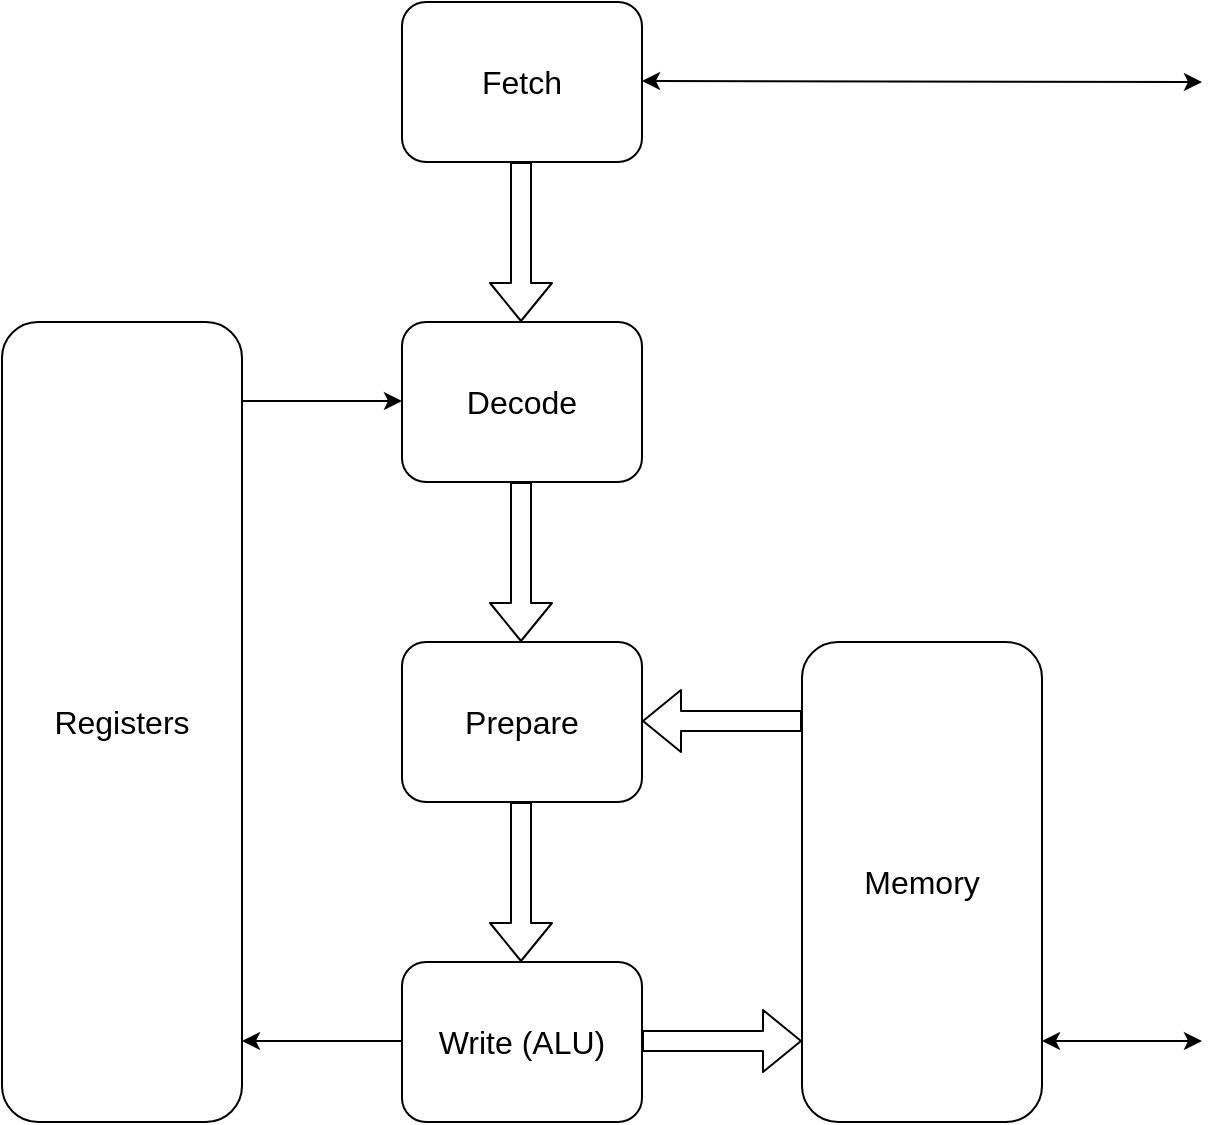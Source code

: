 <mxfile version="14.4.4" type="device"><diagram id="oZusOw9cLKCfPMEe2aPd" name="Page-1"><mxGraphModel dx="1030" dy="636" grid="1" gridSize="10" guides="1" tooltips="1" connect="1" arrows="1" fold="1" page="1" pageScale="1" pageWidth="827" pageHeight="1169" math="0" shadow="0"><root><mxCell id="0"/><mxCell id="1" parent="0"/><mxCell id="wyiP-iSPe3t5s1mjfxO9-1" value="&lt;font style=&quot;font-size: 16px&quot;&gt;Fetch&lt;/font&gt;" style="rounded=1;whiteSpace=wrap;html=1;" parent="1" vertex="1"><mxGeometry x="320" y="120" width="120" height="80" as="geometry"/></mxCell><mxCell id="wyiP-iSPe3t5s1mjfxO9-2" value="&lt;font style=&quot;font-size: 16px&quot;&gt;Decode&lt;br&gt;&lt;/font&gt;" style="rounded=1;whiteSpace=wrap;html=1;" parent="1" vertex="1"><mxGeometry x="320" y="280" width="120" height="80" as="geometry"/></mxCell><mxCell id="wyiP-iSPe3t5s1mjfxO9-3" value="&lt;font style=&quot;font-size: 16px&quot;&gt;Write (ALU)&lt;/font&gt;" style="rounded=1;whiteSpace=wrap;html=1;" parent="1" vertex="1"><mxGeometry x="320" y="600" width="120" height="80" as="geometry"/></mxCell><mxCell id="wyiP-iSPe3t5s1mjfxO9-4" value="&lt;font style=&quot;font-size: 16px&quot;&gt;Registers&lt;/font&gt;" style="rounded=1;whiteSpace=wrap;html=1;" parent="1" vertex="1"><mxGeometry x="120" y="280" width="120" height="400" as="geometry"/></mxCell><mxCell id="wyiP-iSPe3t5s1mjfxO9-5" value="&lt;font style=&quot;font-size: 16px&quot;&gt;Memory&lt;/font&gt;" style="rounded=1;whiteSpace=wrap;html=1;" parent="1" vertex="1"><mxGeometry x="520" y="440" width="120" height="240" as="geometry"/></mxCell><mxCell id="wyiP-iSPe3t5s1mjfxO9-8" value="" style="shape=flexArrow;endArrow=classic;html=1;" parent="1" edge="1"><mxGeometry width="50" height="50" relative="1" as="geometry"><mxPoint x="379.5" y="200" as="sourcePoint"/><mxPoint x="379.5" y="280" as="targetPoint"/></mxGeometry></mxCell><mxCell id="wyiP-iSPe3t5s1mjfxO9-9" value="" style="shape=flexArrow;endArrow=classic;html=1;" parent="1" edge="1"><mxGeometry width="50" height="50" relative="1" as="geometry"><mxPoint x="379.5" y="360" as="sourcePoint"/><mxPoint x="379.5" y="440" as="targetPoint"/></mxGeometry></mxCell><mxCell id="wyiP-iSPe3t5s1mjfxO9-11" value="" style="shape=flexArrow;endArrow=classic;html=1;" parent="1" edge="1"><mxGeometry width="50" height="50" relative="1" as="geometry"><mxPoint x="440" y="639.5" as="sourcePoint"/><mxPoint x="520" y="639.5" as="targetPoint"/></mxGeometry></mxCell><mxCell id="wyiP-iSPe3t5s1mjfxO9-12" value="" style="shape=flexArrow;endArrow=classic;html=1;" parent="1" edge="1"><mxGeometry width="50" height="50" relative="1" as="geometry"><mxPoint x="520" y="479.5" as="sourcePoint"/><mxPoint x="440" y="479.5" as="targetPoint"/></mxGeometry></mxCell><mxCell id="wyiP-iSPe3t5s1mjfxO9-13" value="" style="endArrow=classic;html=1;" parent="1" edge="1"><mxGeometry width="50" height="50" relative="1" as="geometry"><mxPoint x="320" y="639.5" as="sourcePoint"/><mxPoint x="240" y="639.5" as="targetPoint"/></mxGeometry></mxCell><mxCell id="wyiP-iSPe3t5s1mjfxO9-14" value="" style="endArrow=classic;html=1;" parent="1" edge="1"><mxGeometry width="50" height="50" relative="1" as="geometry"><mxPoint x="240" y="319.5" as="sourcePoint"/><mxPoint x="320" y="319.5" as="targetPoint"/></mxGeometry></mxCell><mxCell id="wyiP-iSPe3t5s1mjfxO9-15" value="" style="endArrow=classic;startArrow=classic;html=1;" parent="1" edge="1"><mxGeometry width="50" height="50" relative="1" as="geometry"><mxPoint x="440" y="159.5" as="sourcePoint"/><mxPoint x="720" y="160" as="targetPoint"/></mxGeometry></mxCell><mxCell id="wyiP-iSPe3t5s1mjfxO9-16" value="" style="endArrow=classic;startArrow=classic;html=1;" parent="1" edge="1"><mxGeometry width="50" height="50" relative="1" as="geometry"><mxPoint x="640" y="639.5" as="sourcePoint"/><mxPoint x="720" y="639.5" as="targetPoint"/></mxGeometry></mxCell><mxCell id="fXm4xdu3F9VfoiGlowwO-1" value="&lt;font style=&quot;font-size: 16px&quot;&gt;Prepare&lt;/font&gt;" style="rounded=1;whiteSpace=wrap;html=1;" vertex="1" parent="1"><mxGeometry x="320" y="440" width="120" height="80" as="geometry"/></mxCell><mxCell id="fXm4xdu3F9VfoiGlowwO-2" value="" style="shape=flexArrow;endArrow=classic;html=1;" edge="1" parent="1"><mxGeometry width="50" height="50" relative="1" as="geometry"><mxPoint x="379.5" y="520" as="sourcePoint"/><mxPoint x="379.5" y="600" as="targetPoint"/></mxGeometry></mxCell></root></mxGraphModel></diagram></mxfile>